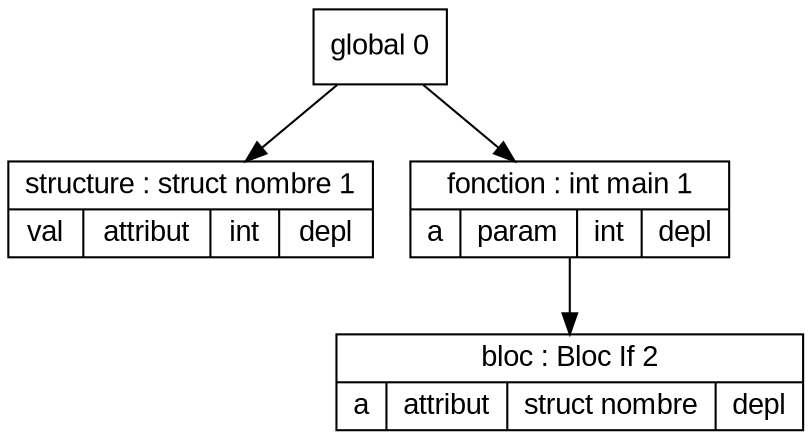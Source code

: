 digraph "tds"{

	node [fontname="Arial"];

	N1 [shape=record label="{ structure : struct nombre 1
	| { val | attribut | int | depl }
	}"];

	N3 [shape=record label="{ bloc : Bloc If  2
	| { a | attribut | struct nombre | depl }
	}"];

	N2 [shape=record label="{ fonction : int main 1
	| { a | param | int | depl }
	}"];

	N0 [shape=record label="{ global 0
	}"];


	N0 -> N1; 
	N0 -> N2; 
	N2 -> N3; 
}
